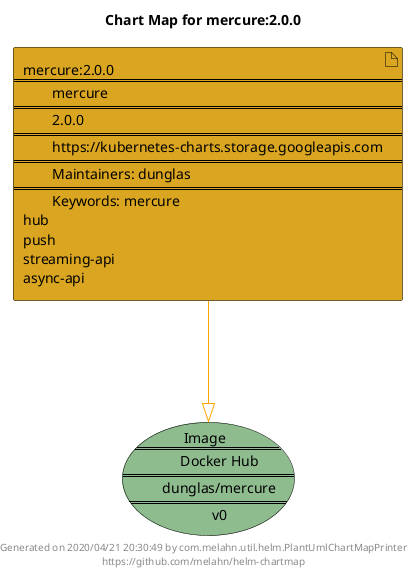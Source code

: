 @startuml
skinparam linetype ortho
skinparam backgroundColor white
skinparam usecaseBorderColor black
skinparam usecaseArrowColor LightSlateGray
skinparam artifactBorderColor black
skinparam artifactArrowColor LightSlateGray

title Chart Map for mercure:2.0.0

'There is one referenced Helm Chart
artifact "mercure:2.0.0\n====\n\tmercure\n====\n\t2.0.0\n====\n\thttps://kubernetes-charts.storage.googleapis.com\n====\n\tMaintainers: dunglas\n====\n\tKeywords: mercure\nhub\npush\nstreaming-api\nasync-api" as mercure_2_0_0 #GoldenRod

'There is one referenced Docker Image
usecase "Image\n====\n\tDocker Hub\n====\n\tdunglas/mercure\n====\n\tv0" as dunglas_mercure_v0 #DarkSeaGreen

'Chart Dependencies
mercure_2_0_0--[#orange]-|>dunglas_mercure_v0

center footer Generated on 2020/04/21 20:30:49 by com.melahn.util.helm.PlantUmlChartMapPrinter\nhttps://github.com/melahn/helm-chartmap
@enduml
